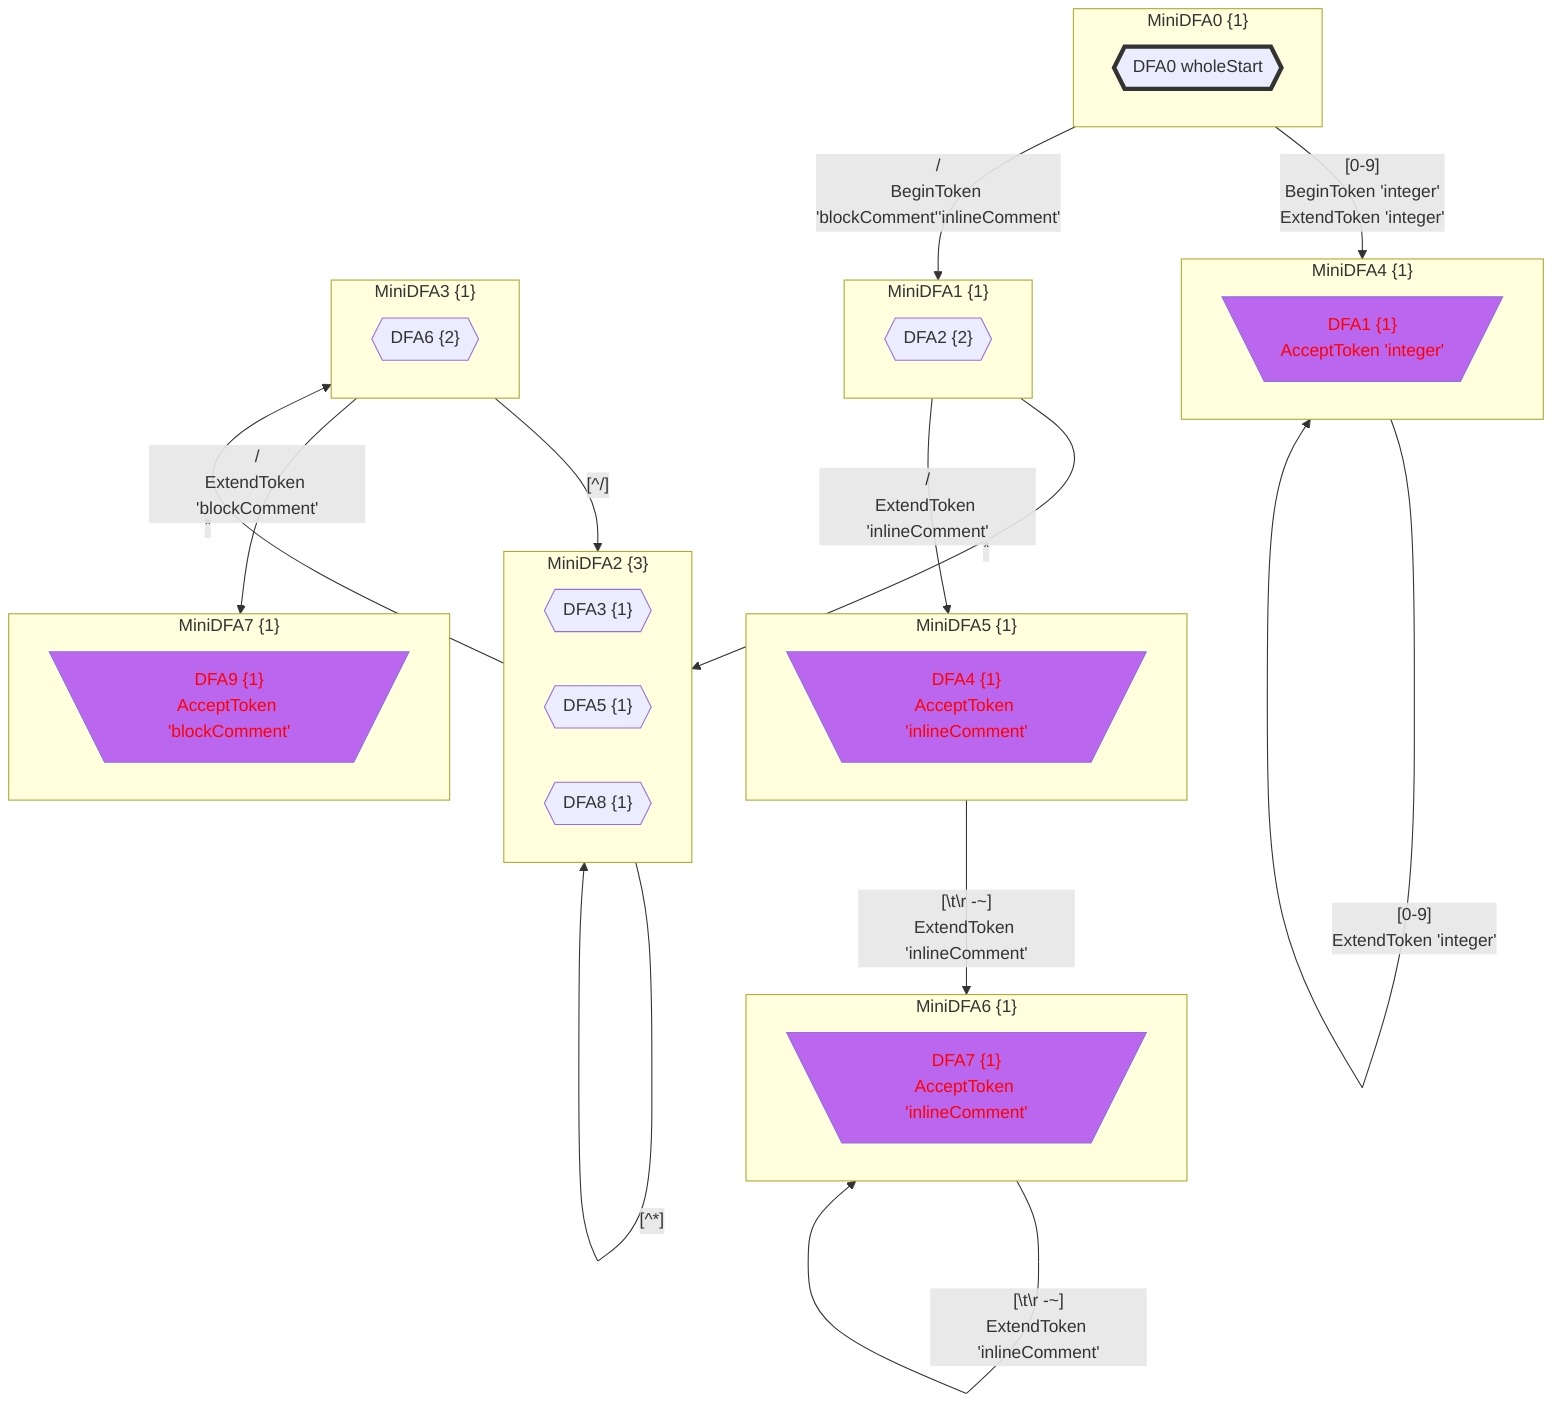 flowchart
classDef c0001 color:#FF0000;
classDef c0010 stroke-dasharray: 10 10;
classDef c0011 stroke-dasharray: 10 10,color:#FF0000;
classDef c0100 fill:#BB66EE;
classDef c0101 fill:#BB66EE,color:#FF0000;
classDef c0110 fill:#BB66EE,stroke-dasharray: 10 10;
classDef c0111 fill:#BB66EE,stroke-dasharray: 10 10,color:#FF0000;
classDef c1000 stroke:#333,stroke-width:4px;
classDef c1001 stroke:#333,stroke-width:4px,color:#FF0000;
classDef c1010 stroke:#333,stroke-width:4px,stroke-dasharray: 10 10;
classDef c1011 stroke:#333,stroke-width:4px,stroke-dasharray: 10 10,color:#FF0000;
classDef c1100 stroke:#333,stroke-width:4px,fill:#BB66EE;
classDef c1101 stroke:#333,stroke-width:4px,fill:#BB66EE,color:#FF0000;
classDef c1110 stroke:#333,stroke-width:4px,fill:#BB66EE,stroke-dasharray: 10 10;
classDef c1111 stroke:#333,stroke-width:4px,fill:#BB66EE,stroke-dasharray: 10 10,color:#FF0000;
subgraph MiniDFA0_1689043295["MiniDFA0 {1}"]
DFA0_879766078_0{{"DFA0 wholeStart"}}
class DFA0_879766078_0 c1000;
end
class MiniDFA0_1689043295 c1000;
subgraph MiniDFA4_1589456906["MiniDFA4 {1}"]
DFA1_-1410976644_1[\"DFA1 {1}
AcceptToken 'integer'"/]
class DFA1_-1410976644_1 c0101;
end
class MiniDFA4_1589456906 c0101;
subgraph MiniDFA1_-712178828["MiniDFA1 {1}"]
DFA2_320235872_2{{"DFA2 {2}"}}
end
subgraph MiniDFA2_905090704["MiniDFA2 {3}"]
DFA3_1968006229_3{{"DFA3 {1}"}}
DFA5_-2052777702_4{{"DFA5 {1}"}}
DFA8_-897030992_5{{"DFA8 {1}"}}
end
subgraph MiniDFA5_-503631591["MiniDFA5 {1}"]
DFA4_-322686605_6[\"DFA4 {1}
AcceptToken 'inlineComment'"/]
class DFA4_-322686605_6 c0101;
end
class MiniDFA5_-503631591 c0101;
subgraph MiniDFA3_1163369074["MiniDFA3 {1}"]
DFA6_820711853_7{{"DFA6 {2}"}}
end
subgraph MiniDFA6_53766736["MiniDFA6 {1}"]
DFA7_-2085538696_8[\"DFA7 {1}
AcceptToken 'inlineComment'"/]
class DFA7_-2085538696_8 c0101;
end
class MiniDFA6_53766736 c0101;
subgraph MiniDFA7_-1375809239["MiniDFA7 {1}"]
DFA9_-122808567_9[\"DFA9 {1}
AcceptToken 'blockComment'"/]
class DFA9_-122808567_9 c0101;
end
class MiniDFA7_-1375809239 c0101;
MiniDFA0_1689043295 -->|"[0-9]
BeginToken 'integer'
ExtendToken 'integer'"|MiniDFA4_1589456906
MiniDFA0_1689043295 -->|"/
BeginToken 'blockComment''inlineComment'"|MiniDFA1_-712178828
MiniDFA4_1589456906 -->|"[0-9]
ExtendToken 'integer'"|MiniDFA4_1589456906
MiniDFA1_-712178828 -->|"*"|MiniDFA2_905090704
MiniDFA1_-712178828 -->|"/
ExtendToken 'inlineComment'"|MiniDFA5_-503631591
MiniDFA2_905090704 -->|"[^*]"|MiniDFA2_905090704
MiniDFA2_905090704 -->|"*"|MiniDFA3_1163369074
MiniDFA5_-503631591 -->|"[#92;t#92;r#32;-~]
ExtendToken 'inlineComment'"|MiniDFA6_53766736
MiniDFA3_1163369074 -->|"[^/]"|MiniDFA2_905090704
MiniDFA3_1163369074 -->|"/
ExtendToken 'blockComment'"|MiniDFA7_-1375809239
MiniDFA6_53766736 -->|"[#92;t#92;r#32;-~]
ExtendToken 'inlineComment'"|MiniDFA6_53766736